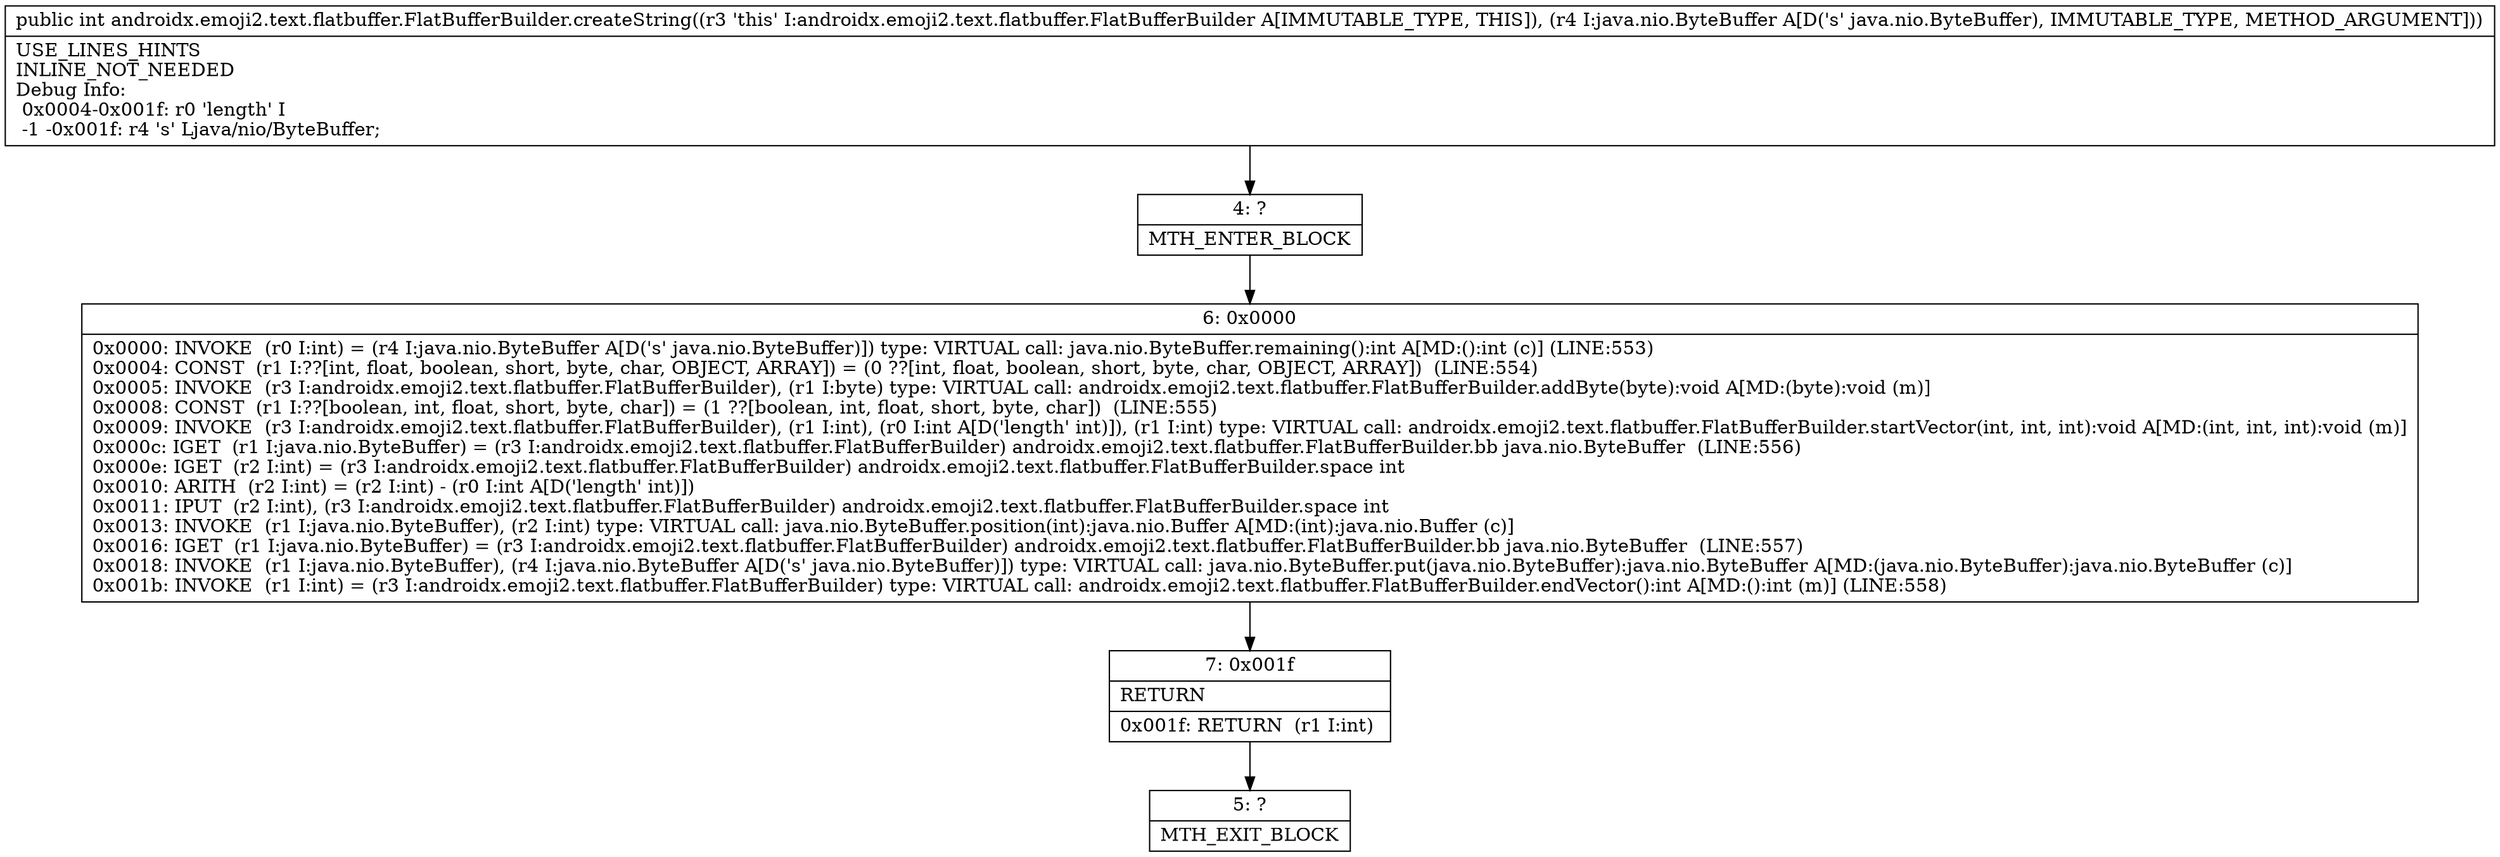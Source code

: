 digraph "CFG forandroidx.emoji2.text.flatbuffer.FlatBufferBuilder.createString(Ljava\/nio\/ByteBuffer;)I" {
Node_4 [shape=record,label="{4\:\ ?|MTH_ENTER_BLOCK\l}"];
Node_6 [shape=record,label="{6\:\ 0x0000|0x0000: INVOKE  (r0 I:int) = (r4 I:java.nio.ByteBuffer A[D('s' java.nio.ByteBuffer)]) type: VIRTUAL call: java.nio.ByteBuffer.remaining():int A[MD:():int (c)] (LINE:553)\l0x0004: CONST  (r1 I:??[int, float, boolean, short, byte, char, OBJECT, ARRAY]) = (0 ??[int, float, boolean, short, byte, char, OBJECT, ARRAY])  (LINE:554)\l0x0005: INVOKE  (r3 I:androidx.emoji2.text.flatbuffer.FlatBufferBuilder), (r1 I:byte) type: VIRTUAL call: androidx.emoji2.text.flatbuffer.FlatBufferBuilder.addByte(byte):void A[MD:(byte):void (m)]\l0x0008: CONST  (r1 I:??[boolean, int, float, short, byte, char]) = (1 ??[boolean, int, float, short, byte, char])  (LINE:555)\l0x0009: INVOKE  (r3 I:androidx.emoji2.text.flatbuffer.FlatBufferBuilder), (r1 I:int), (r0 I:int A[D('length' int)]), (r1 I:int) type: VIRTUAL call: androidx.emoji2.text.flatbuffer.FlatBufferBuilder.startVector(int, int, int):void A[MD:(int, int, int):void (m)]\l0x000c: IGET  (r1 I:java.nio.ByteBuffer) = (r3 I:androidx.emoji2.text.flatbuffer.FlatBufferBuilder) androidx.emoji2.text.flatbuffer.FlatBufferBuilder.bb java.nio.ByteBuffer  (LINE:556)\l0x000e: IGET  (r2 I:int) = (r3 I:androidx.emoji2.text.flatbuffer.FlatBufferBuilder) androidx.emoji2.text.flatbuffer.FlatBufferBuilder.space int \l0x0010: ARITH  (r2 I:int) = (r2 I:int) \- (r0 I:int A[D('length' int)]) \l0x0011: IPUT  (r2 I:int), (r3 I:androidx.emoji2.text.flatbuffer.FlatBufferBuilder) androidx.emoji2.text.flatbuffer.FlatBufferBuilder.space int \l0x0013: INVOKE  (r1 I:java.nio.ByteBuffer), (r2 I:int) type: VIRTUAL call: java.nio.ByteBuffer.position(int):java.nio.Buffer A[MD:(int):java.nio.Buffer (c)]\l0x0016: IGET  (r1 I:java.nio.ByteBuffer) = (r3 I:androidx.emoji2.text.flatbuffer.FlatBufferBuilder) androidx.emoji2.text.flatbuffer.FlatBufferBuilder.bb java.nio.ByteBuffer  (LINE:557)\l0x0018: INVOKE  (r1 I:java.nio.ByteBuffer), (r4 I:java.nio.ByteBuffer A[D('s' java.nio.ByteBuffer)]) type: VIRTUAL call: java.nio.ByteBuffer.put(java.nio.ByteBuffer):java.nio.ByteBuffer A[MD:(java.nio.ByteBuffer):java.nio.ByteBuffer (c)]\l0x001b: INVOKE  (r1 I:int) = (r3 I:androidx.emoji2.text.flatbuffer.FlatBufferBuilder) type: VIRTUAL call: androidx.emoji2.text.flatbuffer.FlatBufferBuilder.endVector():int A[MD:():int (m)] (LINE:558)\l}"];
Node_7 [shape=record,label="{7\:\ 0x001f|RETURN\l|0x001f: RETURN  (r1 I:int) \l}"];
Node_5 [shape=record,label="{5\:\ ?|MTH_EXIT_BLOCK\l}"];
MethodNode[shape=record,label="{public int androidx.emoji2.text.flatbuffer.FlatBufferBuilder.createString((r3 'this' I:androidx.emoji2.text.flatbuffer.FlatBufferBuilder A[IMMUTABLE_TYPE, THIS]), (r4 I:java.nio.ByteBuffer A[D('s' java.nio.ByteBuffer), IMMUTABLE_TYPE, METHOD_ARGUMENT]))  | USE_LINES_HINTS\lINLINE_NOT_NEEDED\lDebug Info:\l  0x0004\-0x001f: r0 'length' I\l  \-1 \-0x001f: r4 's' Ljava\/nio\/ByteBuffer;\l}"];
MethodNode -> Node_4;Node_4 -> Node_6;
Node_6 -> Node_7;
Node_7 -> Node_5;
}

